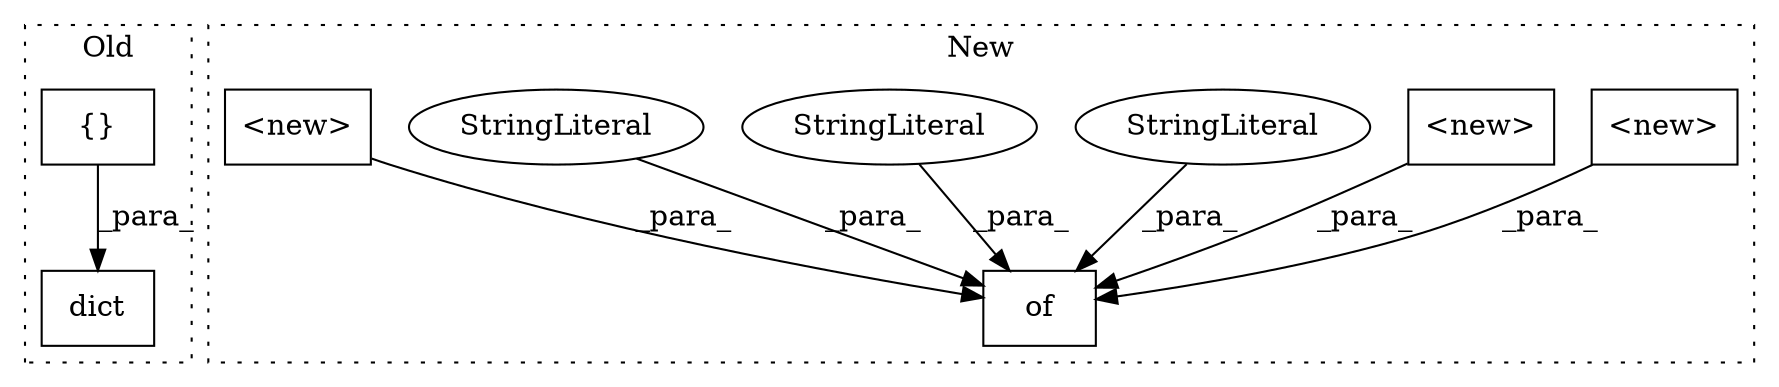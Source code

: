digraph G {
subgraph cluster0 {
1 [label="dict" a="32" s="1060,1857" l="5,1" shape="box"];
7 [label="{}" a="4" s="1074,1855" l="6,2" shape="box"];
label = "Old";
style="dotted";
}
subgraph cluster1 {
2 [label="<new>" a="14" s="1427" l="15" shape="box"];
3 [label="of" a="32" s="1064,1548" l="3,1" shape="box"];
4 [label="<new>" a="14" s="1533" l="15" shape="box"];
5 [label="StringLiteral" a="45" s="1527" l="5" shape="ellipse"];
6 [label="StringLiteral" a="45" s="1197" l="8" shape="ellipse"];
8 [label="StringLiteral" a="45" s="1121" l="10" shape="ellipse"];
9 [label="<new>" a="14" s="1206" l="15" shape="box"];
label = "New";
style="dotted";
}
2 -> 3 [label="_para_"];
4 -> 3 [label="_para_"];
5 -> 3 [label="_para_"];
6 -> 3 [label="_para_"];
7 -> 1 [label="_para_"];
8 -> 3 [label="_para_"];
9 -> 3 [label="_para_"];
}